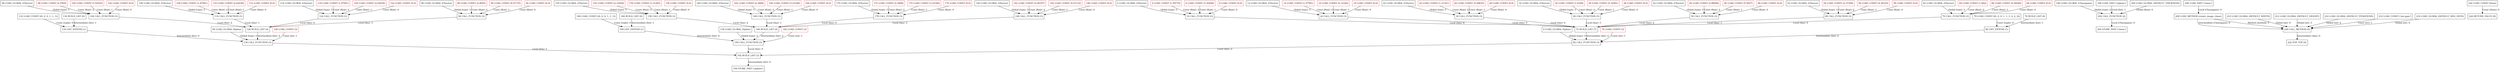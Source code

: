 digraph main { 
	node [shape=box];
	OP0 [label="0 LOAD_GLOBAL (Spline)" color="black"];
	OP2 [label="2 LOAD_GLOBAL (GVector)" color="black"];
	OP4 [label="4 LOAD_CONST (1.59735)" color="red"];
	OP6 [label="6 LOAD_CONST (3.30446)" color="red"];
	OP8 [label="8 LOAD_CONST (0.0)" color="red"];
	OP10 [label="10 CALL_FUNCTION (3)" color="black"];
	OP12 [label="12 LOAD_GLOBAL (GVector)" color="black"];
	OP14 [label="14 LOAD_CONST (1.57581)" color="red"];
	OP16 [label="16 LOAD_CONST (4.12326)" color="red"];
	OP18 [label="18 LOAD_CONST (0.0)" color="red"];
	OP20 [label="20 CALL_FUNCTION (3)" color="black"];
	OP22 [label="22 LOAD_GLOBAL (GVector)" color="black"];
	OP24 [label="24 LOAD_CONST (1.31321)" color="red"];
	OP26 [label="26 LOAD_CONST (5.28835)" color="red"];
	OP28 [label="28 LOAD_CONST (0.0)" color="red"];
	OP30 [label="30 CALL_FUNCTION (3)" color="black"];
	OP32 [label="32 LOAD_GLOBAL (GVector)" color="black"];
	OP34 [label="34 LOAD_CONST (1.6189)" color="red"];
	OP36 [label="36 LOAD_CONST (5.32991)" color="red"];
	OP38 [label="38 LOAD_CONST (0.0)" color="red"];
	OP40 [label="40 CALL_FUNCTION (3)" color="black"];
	OP42 [label="42 LOAD_GLOBAL (GVector)" color="black"];
	OP44 [label="44 LOAD_CONST (2.88994)" color="red"];
	OP46 [label="46 LOAD_CONST (5.5027)" color="red"];
	OP48 [label="48 LOAD_CONST (0.0)" color="red"];
	OP50 [label="50 CALL_FUNCTION (3)" color="black"];
	OP52 [label="52 LOAD_GLOBAL (GVector)" color="black"];
	OP54 [label="54 LOAD_CONST (2.37306)" color="red"];
	OP56 [label="56 LOAD_CONST (4.38183)" color="red"];
	OP58 [label="58 LOAD_CONST (0.0)" color="red"];
	OP60 [label="60 CALL_FUNCTION (3)" color="black"];
	OP62 [label="62 LOAD_GLOBAL (GVector)" color="black"];
	OP64 [label="64 LOAD_CONST (1.662)" color="red"];
	OP66 [label="66 LOAD_CONST (4.36028)" color="red"];
	OP68 [label="68 LOAD_CONST (0.0)" color="red"];
	OP70 [label="70 CALL_FUNCTION (3)" color="black"];
	OP72 [label="72 BUILD_LIST (7)" color="black"];
	OP74 [label="74 LOAD_CONST (3)" color="red"];
	OP76 [label="76 BUILD_LIST (0)" color="black"];
	OP78 [label="78 LOAD_CONST ((0, 0, 0, 1, 1, 1, 2, 2, 2))" color="black"];
	OP80 [label="80 LIST_EXTEND (1)" color="black"];
	OP82 [label="82 CALL_FUNCTION (3)" color="black"];
	OP84 [label="84 LOAD_GLOBAL (Spline)" color="black"];
	OP86 [label="86 LOAD_GLOBAL (GVector)" color="black"];
	OP88 [label="88 LOAD_CONST (2.8045)" color="red"];
	OP90 [label="90 LOAD_CONST (4.01735)" color="red"];
	OP92 [label="92 LOAD_CONST (0.0)" color="red"];
	OP94 [label="94 CALL_FUNCTION (3)" color="black"];
	OP96 [label="96 LOAD_GLOBAL (GVector)" color="black"];
	OP98 [label="98 LOAD_CONST (2.5505)" color="red"];
	OP100 [label="100 LOAD_CONST (3.52523)" color="red"];
	OP102 [label="102 LOAD_CONST (0.0)" color="red"];
	OP104 [label="104 CALL_FUNCTION (3)" color="black"];
	OP106 [label="106 LOAD_GLOBAL (GVector)" color="black"];
	OP108 [label="108 LOAD_CONST (1.97901)" color="red"];
	OP110 [label="110 LOAD_CONST (2.62036)" color="red"];
	OP112 [label="112 LOAD_CONST (0.0)" color="red"];
	OP114 [label="114 CALL_FUNCTION (3)" color="black"];
	OP116 [label="116 LOAD_GLOBAL (GVector)" color="black"];
	OP118 [label="118 LOAD_CONST (1.97901)" color="red"];
	OP120 [label="120 LOAD_CONST (2.62036)" color="red"];
	OP122 [label="122 LOAD_CONST (0.0)" color="red"];
	OP124 [label="124 CALL_FUNCTION (3)" color="black"];
	OP126 [label="126 BUILD_LIST (4)" color="black"];
	OP128 [label="128 LOAD_CONST (3)" color="red"];
	OP130 [label="130 BUILD_LIST (0)" color="black"];
	OP132 [label="132 LOAD_CONST ((0, 0, 0, 1, 1, 1))" color="black"];
	OP134 [label="134 LIST_EXTEND (1)" color="black"];
	OP136 [label="136 CALL_FUNCTION (3)" color="black"];
	OP138 [label="138 LOAD_GLOBAL (Spline)" color="black"];
	OP140 [label="140 LOAD_GLOBAL (GVector)" color="black"];
	OP142 [label="142 LOAD_CONST (2.00167)" color="red"];
	OP144 [label="144 LOAD_CONST (4.01132)" color="red"];
	OP146 [label="146 LOAD_CONST (0.0)" color="red"];
	OP148 [label="148 CALL_FUNCTION (3)" color="black"];
	OP150 [label="150 LOAD_GLOBAL (GVector)" color="black"];
	OP152 [label="152 LOAD_CONST (2.33504)" color="red"];
	OP154 [label="154 LOAD_CONST (3.31283)" color="red"];
	OP156 [label="156 LOAD_CONST (0.0)" color="red"];
	OP158 [label="158 CALL_FUNCTION (3)" color="black"];
	OP160 [label="160 LOAD_GLOBAL (GVector)" color="black"];
	OP162 [label="162 LOAD_CONST (2.3668)" color="red"];
	OP164 [label="164 LOAD_CONST (3.23346)" color="red"];
	OP166 [label="166 LOAD_CONST (0.0)" color="red"];
	OP168 [label="168 CALL_FUNCTION (3)" color="black"];
	OP170 [label="170 LOAD_GLOBAL (GVector)" color="black"];
	OP172 [label="172 LOAD_CONST (2.3668)" color="red"];
	OP174 [label="174 LOAD_CONST (3.23346)" color="red"];
	OP176 [label="176 LOAD_CONST (0.0)" color="red"];
	OP178 [label="178 CALL_FUNCTION (3)" color="black"];
	OP180 [label="180 BUILD_LIST (4)" color="black"];
	OP182 [label="182 LOAD_CONST (3)" color="red"];
	OP184 [label="184 BUILD_LIST (0)" color="black"];
	OP186 [label="186 LOAD_CONST ((0, 0, 0, 1, 1, 1))" color="black"];
	OP188 [label="188 LIST_EXTEND (1)" color="black"];
	OP190 [label="190 CALL_FUNCTION (3)" color="black"];
	OP192 [label="192 BUILD_LIST (3)" color="black"];
	OP194 [label="194 STORE_FAST ('splines')" color="black"];
	OP196 [label="196 LOAD_GLOBAL (Chaosgame)" color="black"];
	OP198 [label="198 LOAD_FAST ('splines')" color="black"];
	OP200 [label="200 LOAD_GLOBAL (DEFAULT_THICKNESS)" color="black"];
	OP202 [label="202 CALL_FUNCTION (2)" color="black"];
	OP204 [label="204 STORE_FAST ('chaos')" color="black"];
	OP206 [label="206 LOAD_FAST ('chaos')" color="black"];
	OP208 [label="208 LOAD_METHOD (create_image_chaos)" color="black"];
	OP210 [label="210 LOAD_GLOBAL (DEFAULT_WIDTH)" color="black"];
	OP212 [label="212 LOAD_GLOBAL (DEFAULT_HEIGHT)" color="black"];
	OP214 [label="214 LOAD_GLOBAL (DEFAULT_ITERATIONS)" color="black"];
	OP216 [label="216 LOAD_CONST ('out.ppm')" color="black"];
	OP218 [label="218 LOAD_GLOBAL (DEFAULT_RNG_SEED)" color="black"];
	OP220 [label="220 CALL_METHOD (5)" color="black"];
	OP222 [label="222 POP_TOP (0)" color="black"];
	OP224 [label="224 LOAD_CONST (None)" color="black"];
	OP226 [label="226 RETURN_VALUE (0)" color="black"];
	OP2 -> OP10 [label="Global (type) -3" color=black];
	OP4 -> OP10 [label="Const (float) -2" color=black];
	OP6 -> OP10 [label="Const (float) -1" color=black];
	OP8 -> OP10 [label="Const (float) -0" color=black];
	OP12 -> OP20 [label="Global (type) -3" color=black];
	OP14 -> OP20 [label="Const (float) -2" color=black];
	OP16 -> OP20 [label="Const (float) -1" color=black];
	OP18 -> OP20 [label="Const (float) -0" color=black];
	OP22 -> OP30 [label="Global (type) -3" color=black];
	OP24 -> OP30 [label="Const (float) -2" color=black];
	OP26 -> OP30 [label="Const (float) -1" color=black];
	OP28 -> OP30 [label="Const (float) -0" color=black];
	OP32 -> OP40 [label="Global (type) -3" color=black];
	OP34 -> OP40 [label="Const (float) -2" color=black];
	OP36 -> OP40 [label="Const (float) -1" color=black];
	OP38 -> OP40 [label="Const (float) -0" color=black];
	OP42 -> OP50 [label="Global (type) -3" color=black];
	OP44 -> OP50 [label="Const (float) -2" color=black];
	OP46 -> OP50 [label="Const (float) -1" color=black];
	OP48 -> OP50 [label="Const (float) -0" color=black];
	OP52 -> OP60 [label="Global (type) -3" color=black];
	OP54 -> OP60 [label="Const (float) -2" color=black];
	OP56 -> OP60 [label="Const (float) -1" color=black];
	OP58 -> OP60 [label="Const (float) -0" color=black];
	OP62 -> OP70 [label="Global (type) -3" color=black];
	OP64 -> OP70 [label="Const (float) -2" color=black];
	OP66 -> OP70 [label="Const (float) -1" color=black];
	OP68 -> OP70 [label="Const (float) -0" color=black];
	OP10 -> OP72 [label="Local (Any) -6" color=black];
	OP20 -> OP72 [label="Local (Any) -5" color=black];
	OP30 -> OP72 [label="Local (Any) -4" color=black];
	OP40 -> OP72 [label="Local (Any) -3" color=black];
	OP50 -> OP72 [label="Local (Any) -2" color=black];
	OP60 -> OP72 [label="Local (Any) -1" color=black];
	OP70 -> OP72 [label="Local (Any) -0" color=black];
	OP76 -> OP80 [label="Intermediate (list) -1" color=black];
	OP78 -> OP80 [label="Const (tuple) -0" color=black];
	OP0 -> OP82 [label="Global (type) -3" color=black];
	OP72 -> OP82 [label="Intermediate (list) -2" color=black];
	OP74 -> OP82 [label="Const (int) -1" color=black];
	OP80 -> OP82 [label="Intermediate (list) -0" color=black];
	OP86 -> OP94 [label="Global (type) -3" color=black];
	OP88 -> OP94 [label="Const (float) -2" color=black];
	OP90 -> OP94 [label="Const (float) -1" color=black];
	OP92 -> OP94 [label="Const (float) -0" color=black];
	OP96 -> OP104 [label="Global (type) -3" color=black];
	OP98 -> OP104 [label="Const (float) -2" color=black];
	OP100 -> OP104 [label="Const (float) -1" color=black];
	OP102 -> OP104 [label="Const (float) -0" color=black];
	OP106 -> OP114 [label="Global (type) -3" color=black];
	OP108 -> OP114 [label="Const (float) -2" color=black];
	OP110 -> OP114 [label="Const (float) -1" color=black];
	OP112 -> OP114 [label="Const (float) -0" color=black];
	OP116 -> OP124 [label="Global (type) -3" color=black];
	OP118 -> OP124 [label="Const (float) -2" color=black];
	OP120 -> OP124 [label="Const (float) -1" color=black];
	OP122 -> OP124 [label="Const (float) -0" color=black];
	OP94 -> OP126 [label="Local (Any) -3" color=black];
	OP104 -> OP126 [label="Local (Any) -2" color=black];
	OP114 -> OP126 [label="Local (Any) -1" color=black];
	OP124 -> OP126 [label="Local (Any) -0" color=black];
	OP130 -> OP134 [label="Intermediate (list) -1" color=black];
	OP132 -> OP134 [label="Const (tuple) -0" color=black];
	OP84 -> OP136 [label="Global (type) -3" color=black];
	OP126 -> OP136 [label="Intermediate (list) -2" color=black];
	OP128 -> OP136 [label="Const (int) -1" color=black];
	OP134 -> OP136 [label="Intermediate (list) -0" color=black];
	OP140 -> OP148 [label="Global (type) -3" color=black];
	OP142 -> OP148 [label="Const (float) -2" color=black];
	OP144 -> OP148 [label="Const (float) -1" color=black];
	OP146 -> OP148 [label="Const (float) -0" color=black];
	OP150 -> OP158 [label="Global (type) -3" color=black];
	OP152 -> OP158 [label="Const (float) -2" color=black];
	OP154 -> OP158 [label="Const (float) -1" color=black];
	OP156 -> OP158 [label="Const (float) -0" color=black];
	OP160 -> OP168 [label="Global (type) -3" color=black];
	OP162 -> OP168 [label="Const (float) -2" color=black];
	OP164 -> OP168 [label="Const (float) -1" color=black];
	OP166 -> OP168 [label="Const (float) -0" color=black];
	OP170 -> OP178 [label="Global (type) -3" color=black];
	OP172 -> OP178 [label="Const (float) -2" color=black];
	OP174 -> OP178 [label="Const (float) -1" color=black];
	OP176 -> OP178 [label="Const (float) -0" color=black];
	OP148 -> OP180 [label="Local (Any) -3" color=black];
	OP158 -> OP180 [label="Local (Any) -2" color=black];
	OP168 -> OP180 [label="Local (Any) -1" color=black];
	OP178 -> OP180 [label="Local (Any) -0" color=black];
	OP184 -> OP188 [label="Intermediate (list) -1" color=black];
	OP186 -> OP188 [label="Const (tuple) -0" color=black];
	OP138 -> OP190 [label="Global (type) -3" color=black];
	OP180 -> OP190 [label="Intermediate (list) -2" color=black];
	OP182 -> OP190 [label="Const (int) -1" color=black];
	OP188 -> OP190 [label="Intermediate (list) -0" color=black];
	OP82 -> OP192 [label="Local (Any) -2" color=black];
	OP136 -> OP192 [label="Local (Any) -1" color=black];
	OP190 -> OP192 [label="Local (Any) -0" color=black];
	OP192 -> OP194 [label="Intermediate (list) -0" color=black];
	OP196 -> OP202 [label="Global (type) -2" color=black];
	OP198 -> OP202 [label="Local (list) -1" color=black];
	OP200 -> OP202 [label="Global (float) -0" color=black];
	OP202 -> OP204 [label="Local (Chaosgame) -0" color=black];
	OP206 -> OP208 [label="Local (Chaosgame) -0" color=black];
	OP208 -> OP220 [label="Intermediate (Chaosgame) -6" color=black];
	OP208 -> OP220 [label="Method (method) -5" color=black];
	OP210 -> OP220 [label="Global (int) -4" color=black];
	OP212 -> OP220 [label="Global (int) -3" color=black];
	OP214 -> OP220 [label="Global (int) -2" color=black];
	OP216 -> OP220 [label="Const (str) -1" color=black];
	OP218 -> OP220 [label="Global (int) -0" color=black];
	OP220 -> OP222 [label="Intermediate (Any) -0" color=black];
	OP224 -> OP226 [label="Const (None) -0" color=black];
}
